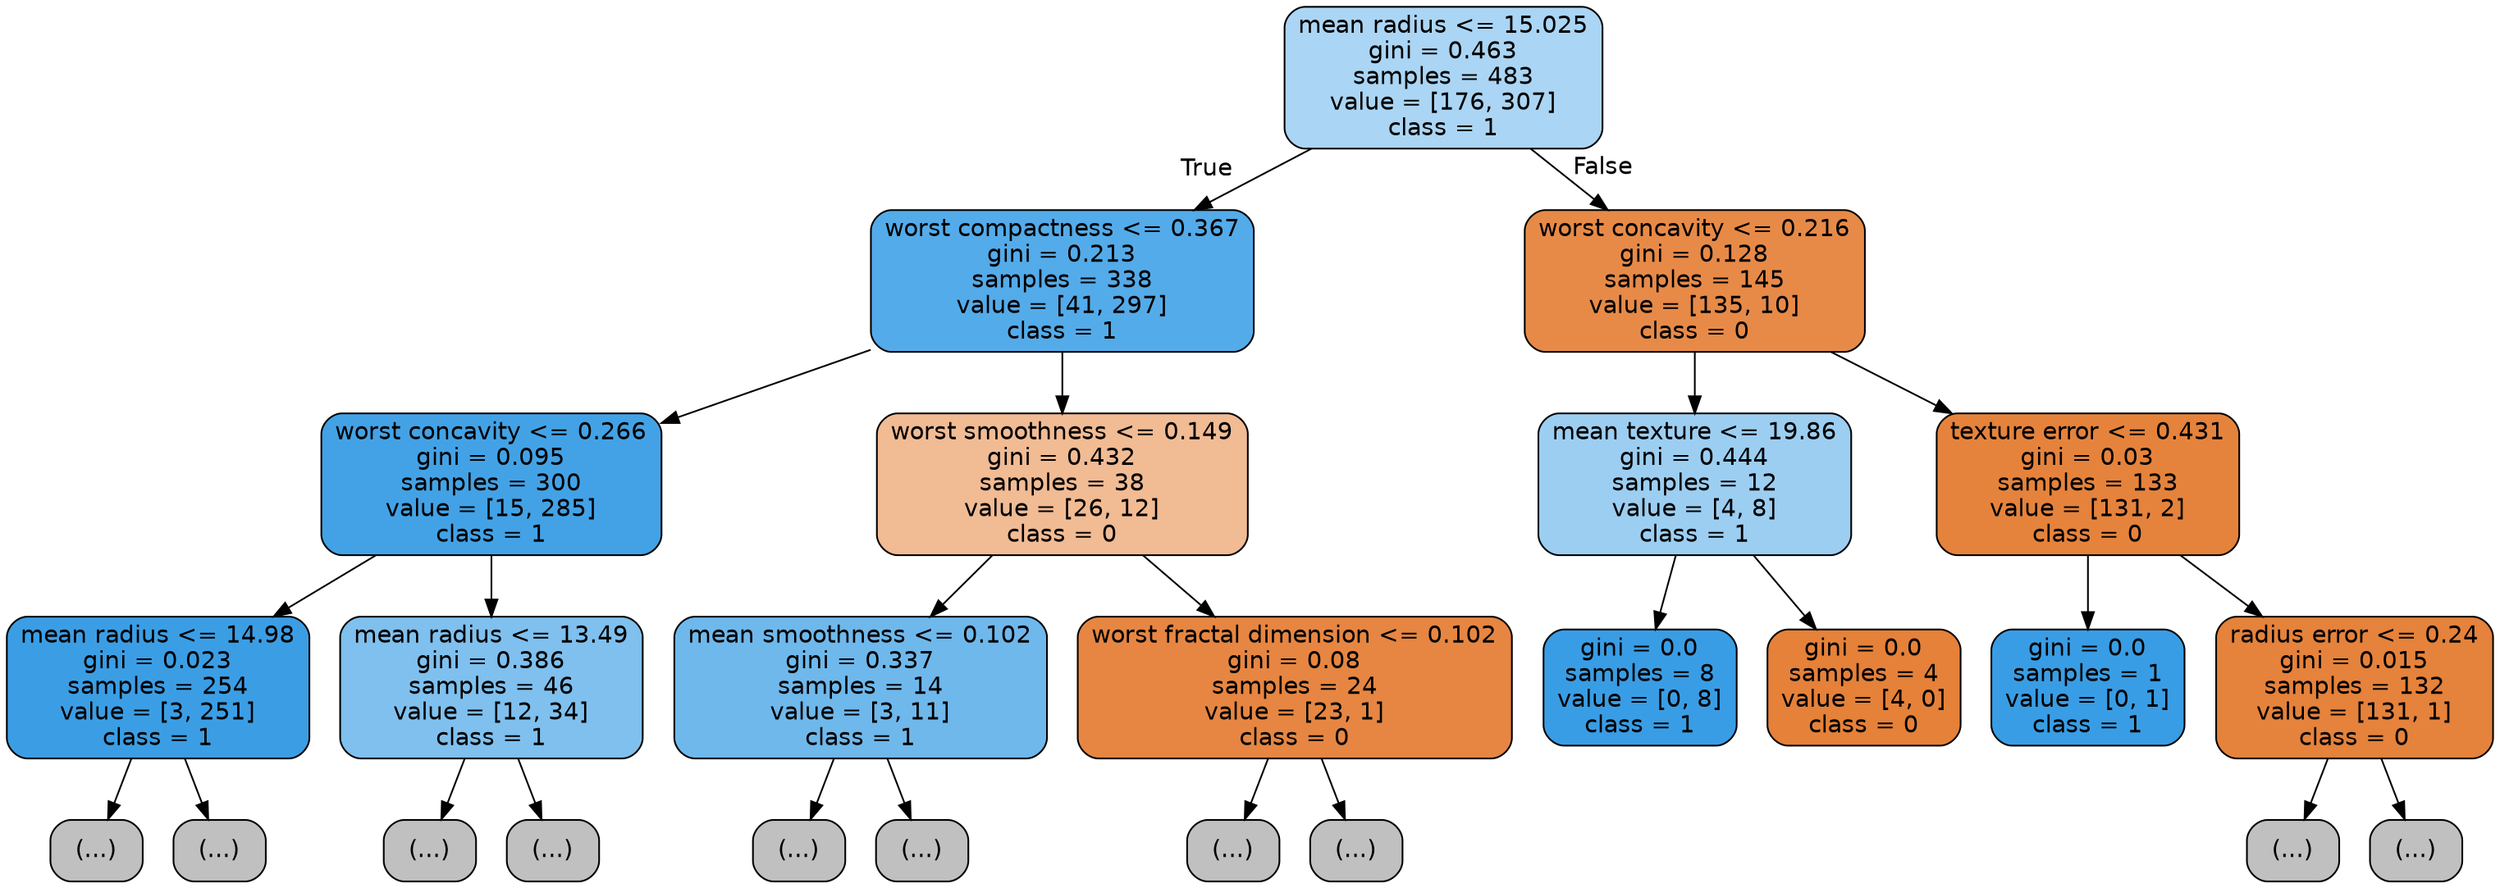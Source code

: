 digraph Tree {
node [shape=box, style="filled, rounded", color="black", fontname="helvetica"] ;
edge [fontname="helvetica"] ;
0 [label="mean radius <= 15.025\ngini = 0.463\nsamples = 483\nvalue = [176, 307]\nclass = 1", fillcolor="#abd5f4"] ;
1 [label="worst compactness <= 0.367\ngini = 0.213\nsamples = 338\nvalue = [41, 297]\nclass = 1", fillcolor="#54abe9"] ;
0 -> 1 [labeldistance=2.5, labelangle=45, headlabel="True"] ;
2 [label="worst concavity <= 0.266\ngini = 0.095\nsamples = 300\nvalue = [15, 285]\nclass = 1", fillcolor="#43a2e6"] ;
1 -> 2 ;
3 [label="mean radius <= 14.98\ngini = 0.023\nsamples = 254\nvalue = [3, 251]\nclass = 1", fillcolor="#3b9ee5"] ;
2 -> 3 ;
4 [label="(...)", fillcolor="#C0C0C0"] ;
3 -> 4 ;
13 [label="(...)", fillcolor="#C0C0C0"] ;
3 -> 13 ;
14 [label="mean radius <= 13.49\ngini = 0.386\nsamples = 46\nvalue = [12, 34]\nclass = 1", fillcolor="#7fc0ee"] ;
2 -> 14 ;
15 [label="(...)", fillcolor="#C0C0C0"] ;
14 -> 15 ;
18 [label="(...)", fillcolor="#C0C0C0"] ;
14 -> 18 ;
23 [label="worst smoothness <= 0.149\ngini = 0.432\nsamples = 38\nvalue = [26, 12]\nclass = 0", fillcolor="#f1bb94"] ;
1 -> 23 ;
24 [label="mean smoothness <= 0.102\ngini = 0.337\nsamples = 14\nvalue = [3, 11]\nclass = 1", fillcolor="#6fb8ec"] ;
23 -> 24 ;
25 [label="(...)", fillcolor="#C0C0C0"] ;
24 -> 25 ;
26 [label="(...)", fillcolor="#C0C0C0"] ;
24 -> 26 ;
27 [label="worst fractal dimension <= 0.102\ngini = 0.08\nsamples = 24\nvalue = [23, 1]\nclass = 0", fillcolor="#e68642"] ;
23 -> 27 ;
28 [label="(...)", fillcolor="#C0C0C0"] ;
27 -> 28 ;
29 [label="(...)", fillcolor="#C0C0C0"] ;
27 -> 29 ;
30 [label="worst concavity <= 0.216\ngini = 0.128\nsamples = 145\nvalue = [135, 10]\nclass = 0", fillcolor="#e78a48"] ;
0 -> 30 [labeldistance=2.5, labelangle=-45, headlabel="False"] ;
31 [label="mean texture <= 19.86\ngini = 0.444\nsamples = 12\nvalue = [4, 8]\nclass = 1", fillcolor="#9ccef2"] ;
30 -> 31 ;
32 [label="gini = 0.0\nsamples = 8\nvalue = [0, 8]\nclass = 1", fillcolor="#399de5"] ;
31 -> 32 ;
33 [label="gini = 0.0\nsamples = 4\nvalue = [4, 0]\nclass = 0", fillcolor="#e58139"] ;
31 -> 33 ;
34 [label="texture error <= 0.431\ngini = 0.03\nsamples = 133\nvalue = [131, 2]\nclass = 0", fillcolor="#e5833c"] ;
30 -> 34 ;
35 [label="gini = 0.0\nsamples = 1\nvalue = [0, 1]\nclass = 1", fillcolor="#399de5"] ;
34 -> 35 ;
36 [label="radius error <= 0.24\ngini = 0.015\nsamples = 132\nvalue = [131, 1]\nclass = 0", fillcolor="#e5823b"] ;
34 -> 36 ;
37 [label="(...)", fillcolor="#C0C0C0"] ;
36 -> 37 ;
38 [label="(...)", fillcolor="#C0C0C0"] ;
36 -> 38 ;
}